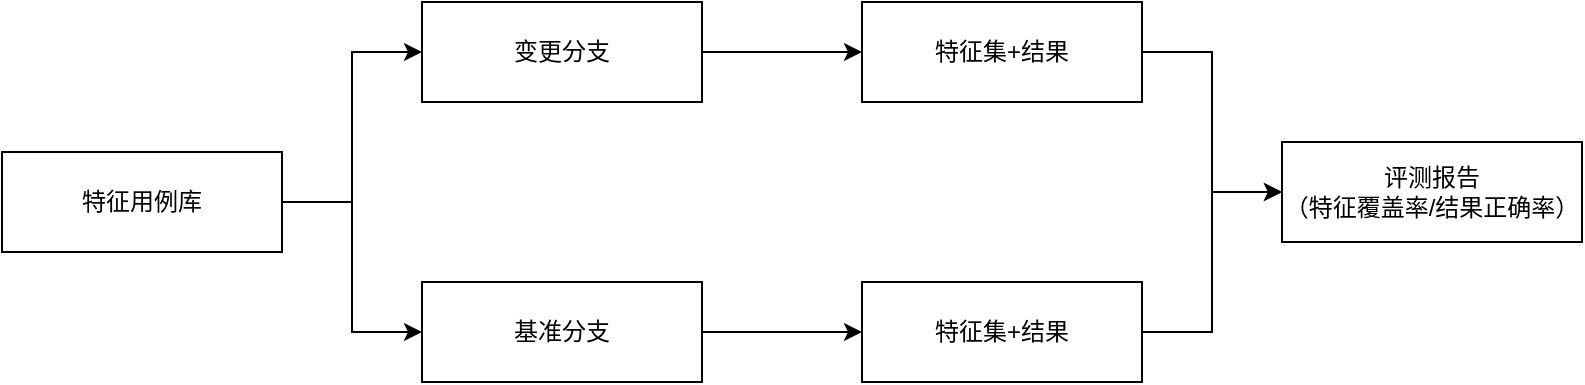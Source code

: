 <mxfile version="24.7.17">
  <diagram name="第 1 页" id="dMrdqhf6_QR0lIxlp7QM">
    <mxGraphModel dx="411" dy="1837" grid="1" gridSize="10" guides="1" tooltips="1" connect="1" arrows="1" fold="1" page="1" pageScale="1" pageWidth="827" pageHeight="1169" math="0" shadow="0">
      <root>
        <mxCell id="0" />
        <mxCell id="1" parent="0" />
        <mxCell id="HS7RdtkxgPkFgvcBo9SO-7" style="edgeStyle=orthogonalEdgeStyle;rounded=0;orthogonalLoop=1;jettySize=auto;html=1;exitX=1;exitY=0.5;exitDx=0;exitDy=0;entryX=0;entryY=0.5;entryDx=0;entryDy=0;" parent="1" source="VX3rwLZmTcrIT6lRmgwz-5" target="HS7RdtkxgPkFgvcBo9SO-3" edge="1">
          <mxGeometry relative="1" as="geometry" />
        </mxCell>
        <mxCell id="VX3rwLZmTcrIT6lRmgwz-5" value="变更分支" style="rounded=0;whiteSpace=wrap;html=1;fillColor=none;" parent="1" vertex="1">
          <mxGeometry x="1120" y="-600" width="140" height="50" as="geometry" />
        </mxCell>
        <mxCell id="HS7RdtkxgPkFgvcBo9SO-8" style="edgeStyle=orthogonalEdgeStyle;rounded=0;orthogonalLoop=1;jettySize=auto;html=1;exitX=1;exitY=0.5;exitDx=0;exitDy=0;entryX=0;entryY=0.5;entryDx=0;entryDy=0;" parent="1" source="VX3rwLZmTcrIT6lRmgwz-14" target="HS7RdtkxgPkFgvcBo9SO-4" edge="1">
          <mxGeometry relative="1" as="geometry" />
        </mxCell>
        <mxCell id="VX3rwLZmTcrIT6lRmgwz-14" value="基准分支" style="rounded=0;whiteSpace=wrap;html=1;fillColor=none;" parent="1" vertex="1">
          <mxGeometry x="1120" y="-460" width="140" height="50" as="geometry" />
        </mxCell>
        <mxCell id="HS7RdtkxgPkFgvcBo9SO-5" style="edgeStyle=orthogonalEdgeStyle;rounded=0;orthogonalLoop=1;jettySize=auto;html=1;exitX=1;exitY=0.5;exitDx=0;exitDy=0;entryX=0;entryY=0.5;entryDx=0;entryDy=0;" parent="1" source="HS7RdtkxgPkFgvcBo9SO-2" target="VX3rwLZmTcrIT6lRmgwz-5" edge="1">
          <mxGeometry relative="1" as="geometry" />
        </mxCell>
        <mxCell id="HS7RdtkxgPkFgvcBo9SO-6" style="edgeStyle=orthogonalEdgeStyle;rounded=0;orthogonalLoop=1;jettySize=auto;html=1;exitX=1;exitY=0.5;exitDx=0;exitDy=0;entryX=0;entryY=0.5;entryDx=0;entryDy=0;" parent="1" source="HS7RdtkxgPkFgvcBo9SO-2" target="VX3rwLZmTcrIT6lRmgwz-14" edge="1">
          <mxGeometry relative="1" as="geometry" />
        </mxCell>
        <mxCell id="HS7RdtkxgPkFgvcBo9SO-2" value="特征用例库" style="rounded=0;whiteSpace=wrap;html=1;fillColor=none;" parent="1" vertex="1">
          <mxGeometry x="910" y="-525" width="140" height="50" as="geometry" />
        </mxCell>
        <mxCell id="HS7RdtkxgPkFgvcBo9SO-10" style="edgeStyle=orthogonalEdgeStyle;rounded=0;orthogonalLoop=1;jettySize=auto;html=1;exitX=1;exitY=0.5;exitDx=0;exitDy=0;entryX=0;entryY=0.5;entryDx=0;entryDy=0;" parent="1" source="HS7RdtkxgPkFgvcBo9SO-3" target="HS7RdtkxgPkFgvcBo9SO-9" edge="1">
          <mxGeometry relative="1" as="geometry" />
        </mxCell>
        <mxCell id="HS7RdtkxgPkFgvcBo9SO-3" value="特征集+结果" style="rounded=0;whiteSpace=wrap;html=1;fillColor=none;" parent="1" vertex="1">
          <mxGeometry x="1340" y="-600" width="140" height="50" as="geometry" />
        </mxCell>
        <mxCell id="HS7RdtkxgPkFgvcBo9SO-11" style="edgeStyle=orthogonalEdgeStyle;rounded=0;orthogonalLoop=1;jettySize=auto;html=1;exitX=1;exitY=0.5;exitDx=0;exitDy=0;entryX=0;entryY=0.5;entryDx=0;entryDy=0;" parent="1" source="HS7RdtkxgPkFgvcBo9SO-4" target="HS7RdtkxgPkFgvcBo9SO-9" edge="1">
          <mxGeometry relative="1" as="geometry" />
        </mxCell>
        <mxCell id="HS7RdtkxgPkFgvcBo9SO-4" value="特征集+结果" style="rounded=0;whiteSpace=wrap;html=1;fillColor=none;" parent="1" vertex="1">
          <mxGeometry x="1340" y="-460" width="140" height="50" as="geometry" />
        </mxCell>
        <mxCell id="HS7RdtkxgPkFgvcBo9SO-9" value="评测报告&lt;div&gt;（特征覆盖率/结果正确率）&lt;/div&gt;" style="rounded=0;whiteSpace=wrap;html=1;fillColor=none;" parent="1" vertex="1">
          <mxGeometry x="1550" y="-530" width="150" height="50" as="geometry" />
        </mxCell>
      </root>
    </mxGraphModel>
  </diagram>
</mxfile>
